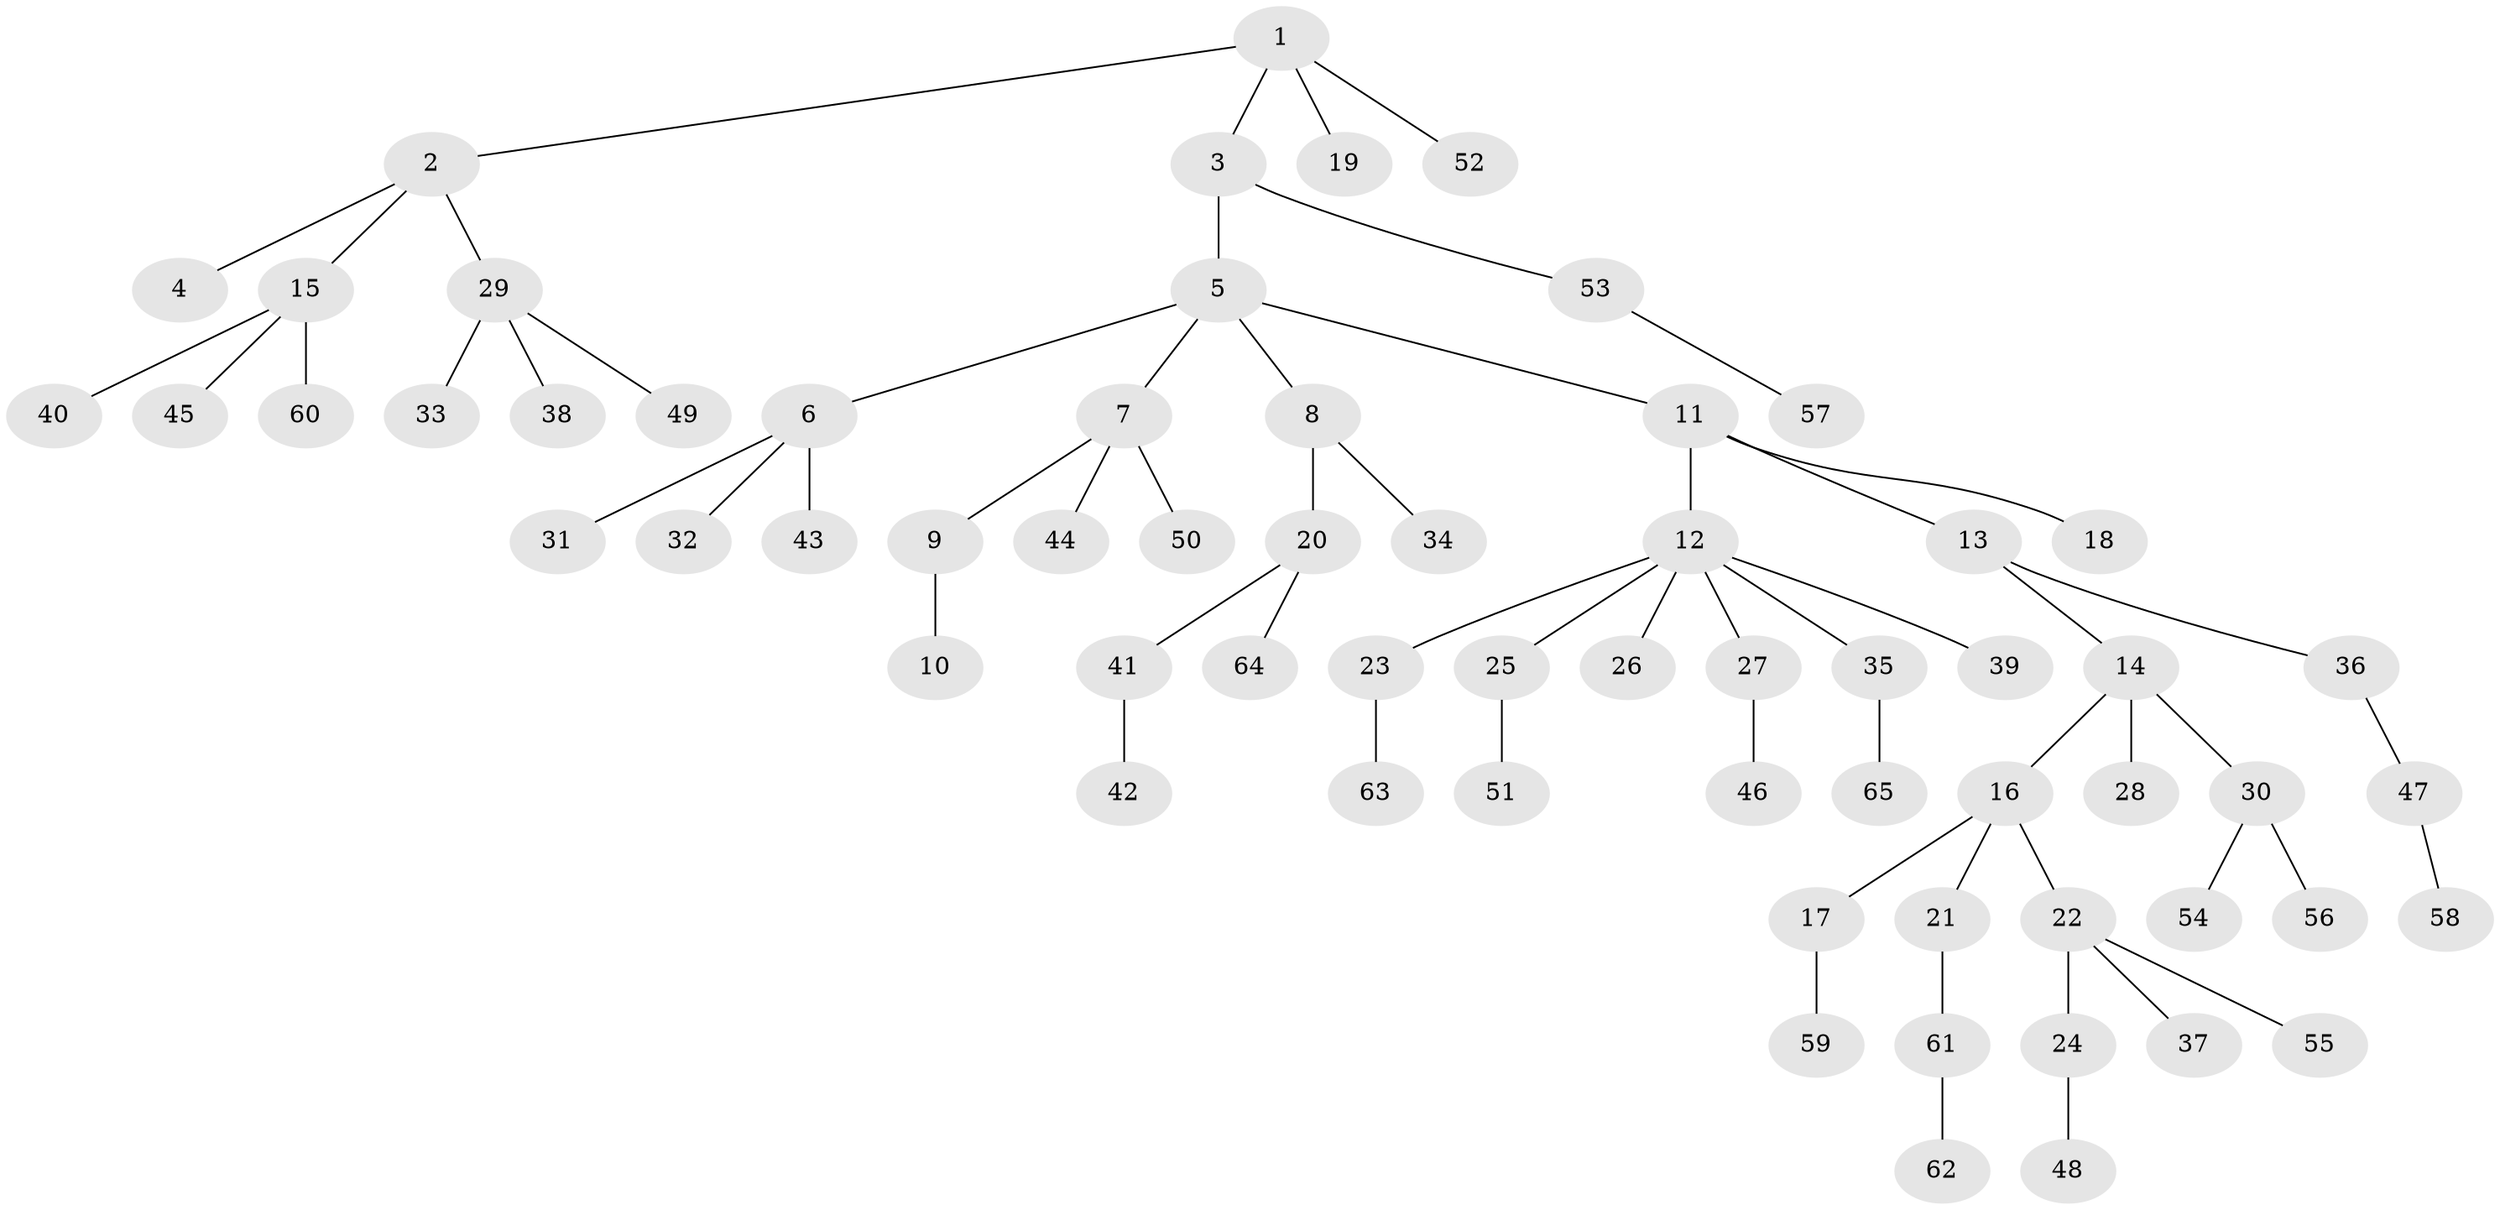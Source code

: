 // Generated by graph-tools (version 1.1) at 2025/50/03/09/25 03:50:24]
// undirected, 65 vertices, 64 edges
graph export_dot {
graph [start="1"]
  node [color=gray90,style=filled];
  1;
  2;
  3;
  4;
  5;
  6;
  7;
  8;
  9;
  10;
  11;
  12;
  13;
  14;
  15;
  16;
  17;
  18;
  19;
  20;
  21;
  22;
  23;
  24;
  25;
  26;
  27;
  28;
  29;
  30;
  31;
  32;
  33;
  34;
  35;
  36;
  37;
  38;
  39;
  40;
  41;
  42;
  43;
  44;
  45;
  46;
  47;
  48;
  49;
  50;
  51;
  52;
  53;
  54;
  55;
  56;
  57;
  58;
  59;
  60;
  61;
  62;
  63;
  64;
  65;
  1 -- 2;
  1 -- 3;
  1 -- 19;
  1 -- 52;
  2 -- 4;
  2 -- 15;
  2 -- 29;
  3 -- 5;
  3 -- 53;
  5 -- 6;
  5 -- 7;
  5 -- 8;
  5 -- 11;
  6 -- 31;
  6 -- 32;
  6 -- 43;
  7 -- 9;
  7 -- 44;
  7 -- 50;
  8 -- 20;
  8 -- 34;
  9 -- 10;
  11 -- 12;
  11 -- 13;
  11 -- 18;
  12 -- 23;
  12 -- 25;
  12 -- 26;
  12 -- 27;
  12 -- 35;
  12 -- 39;
  13 -- 14;
  13 -- 36;
  14 -- 16;
  14 -- 28;
  14 -- 30;
  15 -- 40;
  15 -- 45;
  15 -- 60;
  16 -- 17;
  16 -- 21;
  16 -- 22;
  17 -- 59;
  20 -- 41;
  20 -- 64;
  21 -- 61;
  22 -- 24;
  22 -- 37;
  22 -- 55;
  23 -- 63;
  24 -- 48;
  25 -- 51;
  27 -- 46;
  29 -- 33;
  29 -- 38;
  29 -- 49;
  30 -- 54;
  30 -- 56;
  35 -- 65;
  36 -- 47;
  41 -- 42;
  47 -- 58;
  53 -- 57;
  61 -- 62;
}
